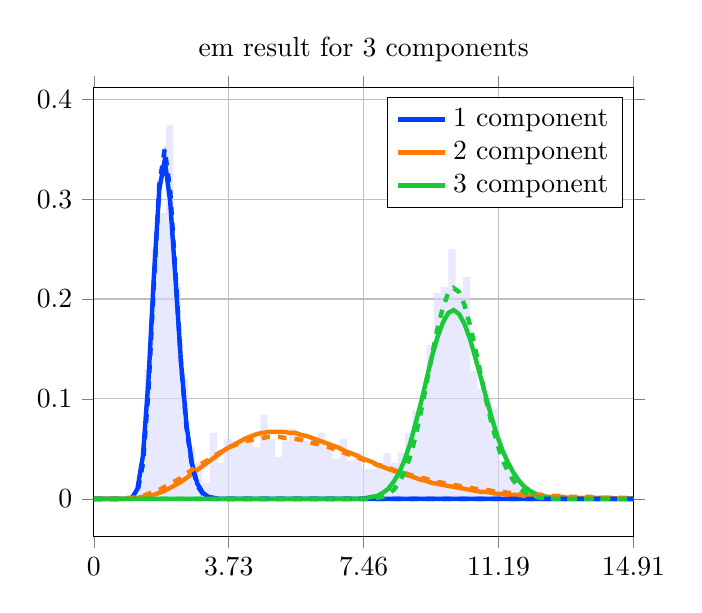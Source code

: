 \begin{tikzpicture}
\begin{axis}[title={em result for 3 components}, yticklabel style={/pgf/number format/fixed,
            /pgf/number format/precision=3}, grid={major}, yminorgrids={true}, tick align={outside}, xtick={0.0,3.728,7.457,11.185,14.914}, xmin={0.0}, xmax={14.914}, scaled y ticks={false}]
    \addplot[ybar interval, fill={blue!15}, forget plot, opacity={0.6}, draw={none}, bar width={5.0e-6}]
        table[row sep={\\}]
        {
            \\
            1.0  0.004  \\
            1.2  0.028  \\
            1.4  0.13  \\
            1.6  0.25  \\
            1.8  0.286  \\
            2.0  0.374  \\
            2.2  0.216  \\
            2.4  0.12  \\
            2.6  0.052  \\
            2.8  0.036  \\
            3.0  0.016  \\
            3.2  0.066  \\
            3.4  0.036  \\
            3.6  0.06  \\
            3.8  0.058  \\
            4.0  0.06  \\
            4.2  0.058  \\
            4.4  0.052  \\
            4.6  0.084  \\
            4.8  0.06  \\
            5.0  0.042  \\
            5.2  0.058  \\
            5.4  0.07  \\
            5.6  0.064  \\
            5.8  0.058  \\
            6.0  0.056  \\
            6.2  0.066  \\
            6.4  0.052  \\
            6.6  0.04  \\
            6.8  0.06  \\
            7.0  0.038  \\
            7.2  0.046  \\
            7.4  0.03  \\
            7.6  0.03  \\
            7.8  0.036  \\
            8.0  0.046  \\
            8.2  0.036  \\
            8.4  0.046  \\
            8.6  0.066  \\
            8.8  0.088  \\
            9.0  0.104  \\
            9.2  0.154  \\
            9.4  0.206  \\
            9.6  0.212  \\
            9.8  0.25  \\
            10.0  0.204  \\
            10.2  0.222  \\
            10.4  0.128  \\
            10.6  0.11  \\
            10.8  0.1  \\
            11.0  0.09  \\
            11.2  0.038  \\
            11.4  0.032  \\
            11.6  0.024  \\
            11.8  0.014  \\
            12.0  0.01  \\
            12.2  0.008  \\
            12.4  0.002  \\
            12.6  0.002  \\
            12.8  0.002  \\
            13.0  0.002  \\
            13.2  0.002  \\
            13.4  0.002  \\
            13.6  0.0  \\
            13.8  0.002  \\
            14.0  0.002  \\
            14.2  0.0  \\
            14.4  0.002  \\
            14.6  0.0  \\
            14.8  0.002  \\
            15.0  0.0  \\
        }
        ;
    \addplot[style={{ultra thick}}, color={rgb,1:red,0.008;green,0.243;blue,1.0}]
        table[row sep={\\}]
        {
            \\
            0.0  0.0  \\
            0.151  7.831e-27  \\
            0.301  3.582e-17  \\
            0.452  5.005e-12  \\
            0.603  9.912e-9  \\
            0.753  1.905e-6  \\
            0.904  8.378e-5  \\
            1.055  0.001  \\
            1.205  0.01  \\
            1.356  0.043  \\
            1.506  0.117  \\
            1.657  0.221  \\
            1.808  0.31  \\
            1.958  0.339  \\
            2.109  0.298  \\
            2.26  0.218  \\
            2.41  0.136  \\
            2.561  0.074  \\
            2.712  0.035  \\
            2.862  0.015  \\
            3.013  0.006  \\
            3.164  0.002  \\
            3.314  0.001  \\
            3.465  0.0  \\
            3.615  5.632e-5  \\
            3.766  1.49e-5  \\
            3.917  3.718e-6  \\
            4.067  8.796e-7  \\
            4.218  1.98e-7  \\
            4.369  4.258e-8  \\
            4.519  8.768e-9  \\
            4.67  1.735e-9  \\
            4.821  3.305e-10  \\
            4.971  6.079e-11  \\
            5.122  1.082e-11  \\
            5.273  1.865e-12  \\
            5.423  3.122e-13  \\
            5.574  5.084e-14  \\
            5.725  8.061e-15  \\
            5.875  1.247e-15  \\
            6.026  1.883e-16  \\
            6.176  2.78e-17  \\
            6.327  4.017e-18  \\
            6.478  5.687e-19  \\
            6.628  7.895e-20  \\
            6.779  1.076e-20  \\
            6.93  1.44e-21  \\
            7.08  1.895e-22  \\
            7.231  2.453e-23  \\
            7.382  3.126e-24  \\
            7.532  3.924e-25  \\
            7.683  4.855e-26  \\
            7.834  5.924e-27  \\
            7.984  7.133e-28  \\
            8.135  8.479e-29  \\
            8.286  9.954e-30  \\
            8.436  1.155e-30  \\
            8.587  1.324e-31  \\
            8.737  1.502e-32  \\
            8.888  1.685e-33  \\
            9.039  1.871e-34  \\
            9.189  2.056e-35  \\
            9.34  2.239e-36  \\
            9.491  2.414e-37  \\
            9.641  2.58e-38  \\
            9.792  2.733e-39  \\
            9.943  2.87e-40  \\
            10.093  2.99e-41  \\
            10.244  3.089e-42  \\
            10.395  3.167e-43  \\
            10.545  3.222e-44  \\
            10.696  3.254e-45  \\
            10.846  3.263e-46  \\
            10.997  3.249e-47  \\
            11.148  3.214e-48  \\
            11.298  3.158e-49  \\
            11.449  3.083e-50  \\
            11.6  2.991e-51  \\
            11.75  2.884e-52  \\
            11.901  2.764e-53  \\
            12.052  2.634e-54  \\
            12.202  2.496e-55  \\
            12.353  2.353e-56  \\
            12.504  2.205e-57  \\
            12.654  2.057e-58  \\
            12.805  1.908e-59  \\
            12.956  1.761e-60  \\
            13.106  1.618e-61  \\
            13.257  1.479e-62  \\
            13.407  1.346e-63  \\
            13.558  1.219e-64  \\
            13.709  1.099e-65  \\
            13.859  9.871e-67  \\
            14.01  8.825e-68  \\
            14.161  7.857e-69  \\
            14.311  6.966e-70  \\
            14.462  6.152e-71  \\
            14.613  5.412e-72  \\
            14.763  4.743e-73  \\
            14.914  4.14e-74  \\
        }
        ;
    \addlegendentry {1 component}
    \addplot[style={{ultra thick}}, color={rgb,1:red,1.0;green,0.486;blue,0.0}]
        table[row sep={\\}]
        {
            \\
            0.0  0.0  \\
            0.151  9.192e-9  \\
            0.301  5.626e-7  \\
            0.452  5.784e-6  \\
            0.603  2.865e-5  \\
            0.753  9.513e-5  \\
            0.904  0.0  \\
            1.055  0.001  \\
            1.205  0.001  \\
            1.356  0.002  \\
            1.506  0.003  \\
            1.657  0.004  \\
            1.808  0.006  \\
            1.958  0.008  \\
            2.109  0.011  \\
            2.26  0.014  \\
            2.41  0.017  \\
            2.561  0.021  \\
            2.712  0.025  \\
            2.862  0.029  \\
            3.013  0.033  \\
            3.164  0.037  \\
            3.314  0.041  \\
            3.465  0.045  \\
            3.615  0.049  \\
            3.766  0.052  \\
            3.917  0.055  \\
            4.067  0.058  \\
            4.218  0.061  \\
            4.369  0.063  \\
            4.519  0.065  \\
            4.67  0.066  \\
            4.821  0.067  \\
            4.971  0.067  \\
            5.122  0.067  \\
            5.273  0.067  \\
            5.423  0.066  \\
            5.574  0.066  \\
            5.725  0.064  \\
            5.875  0.063  \\
            6.026  0.061  \\
            6.176  0.059  \\
            6.327  0.057  \\
            6.478  0.055  \\
            6.628  0.053  \\
            6.779  0.051  \\
            6.93  0.048  \\
            7.08  0.046  \\
            7.231  0.044  \\
            7.382  0.041  \\
            7.532  0.039  \\
            7.683  0.037  \\
            7.834  0.034  \\
            7.984  0.032  \\
            8.135  0.03  \\
            8.286  0.028  \\
            8.436  0.026  \\
            8.587  0.024  \\
            8.737  0.023  \\
            8.888  0.021  \\
            9.039  0.019  \\
            9.189  0.018  \\
            9.34  0.016  \\
            9.491  0.015  \\
            9.641  0.014  \\
            9.792  0.013  \\
            9.943  0.012  \\
            10.093  0.011  \\
            10.244  0.01  \\
            10.395  0.009  \\
            10.545  0.008  \\
            10.696  0.007  \\
            10.846  0.007  \\
            10.997  0.006  \\
            11.148  0.005  \\
            11.298  0.005  \\
            11.449  0.004  \\
            11.6  0.004  \\
            11.75  0.004  \\
            11.901  0.003  \\
            12.052  0.003  \\
            12.202  0.003  \\
            12.353  0.002  \\
            12.504  0.002  \\
            12.654  0.002  \\
            12.805  0.002  \\
            12.956  0.002  \\
            13.106  0.001  \\
            13.257  0.001  \\
            13.407  0.001  \\
            13.558  0.001  \\
            13.709  0.001  \\
            13.859  0.001  \\
            14.01  0.001  \\
            14.161  0.001  \\
            14.311  0.001  \\
            14.462  0.0  \\
            14.613  0.0  \\
            14.763  0.0  \\
            14.914  0.0  \\
        }
        ;
    \addlegendentry {2 component}
    \addplot[style={{ultra thick}}, color={rgb,1:red,0.102;green,0.788;blue,0.22}]
        table[row sep={\\}]
        {
            \\
            0.0  0.0  \\
            0.151  1.651e-219  \\
            0.301  2.321e-173  \\
            0.452  8.552e-147  \\
            0.603  3.028e-128  \\
            0.753  4.339e-114  \\
            0.904  1.035e-102  \\
            1.055  2.985e-93  \\
            1.205  3.4e-85  \\
            1.356  3.281e-78  \\
            1.506  4.518e-72  \\
            1.657  1.288e-66  \\
            1.808  9.997e-62  \\
            1.958  2.603e-57  \\
            2.109  2.675e-53  \\
            2.26  1.233e-49  \\
            2.41  2.826e-46  \\
            2.561  3.508e-43  \\
            2.712  2.53e-40  \\
            2.862  1.124e-37  \\
            3.013  3.232e-35  \\
            3.164  6.278e-33  \\
            3.314  8.545e-31  \\
            3.465  8.41e-29  \\
            3.615  6.153e-27  \\
            3.766  3.429e-25  \\
            3.917  1.487e-23  \\
            4.067  5.11e-22  \\
            4.218  1.417e-20  \\
            4.369  3.215e-19  \\
            4.519  6.056e-18  \\
            4.67  9.582e-17  \\
            4.821  1.288e-15  \\
            4.971  1.485e-14  \\
            5.122  1.483e-13  \\
            5.273  1.293e-12  \\
            5.423  9.922e-12  \\
            5.574  6.744e-11  \\
            5.725  4.088e-10  \\
            5.875  2.223e-9  \\
            6.026  1.091e-8  \\
            6.176  4.851e-8  \\
            6.327  1.966e-7  \\
            6.478  7.287e-7  \\
            6.628  2.482e-6  \\
            6.779  7.794e-6  \\
            6.93  2.266e-5  \\
            7.08  6.116e-5  \\
            7.231  0.0  \\
            7.382  0.0  \\
            7.532  0.001  \\
            7.683  0.002  \\
            7.834  0.003  \\
            7.984  0.006  \\
            8.135  0.01  \\
            8.286  0.017  \\
            8.436  0.026  \\
            8.587  0.039  \\
            8.737  0.055  \\
            8.888  0.075  \\
            9.039  0.096  \\
            9.189  0.119  \\
            9.34  0.142  \\
            9.491  0.161  \\
            9.641  0.176  \\
            9.792  0.186  \\
            9.943  0.189  \\
            10.093  0.185  \\
            10.244  0.175  \\
            10.395  0.16  \\
            10.545  0.141  \\
            10.696  0.121  \\
            10.846  0.101  \\
            10.997  0.081  \\
            11.148  0.063  \\
            11.298  0.048  \\
            11.449  0.036  \\
            11.6  0.026  \\
            11.75  0.018  \\
            11.901  0.012  \\
            12.052  0.008  \\
            12.202  0.005  \\
            12.353  0.003  \\
            12.504  0.002  \\
            12.654  0.001  \\
            12.805  0.001  \\
            12.956  0.0  \\
            13.106  0.0  \\
            13.257  0.0  \\
            13.407  7.526e-5  \\
            13.558  4.022e-5  \\
            13.709  2.108e-5  \\
            13.859  1.085e-5  \\
            14.01  5.477e-6  \\
            14.161  2.716e-6  \\
            14.311  1.323e-6  \\
            14.462  6.334e-7  \\
            14.613  2.982e-7  \\
            14.763  1.38e-7  \\
            14.914  6.286e-8  \\
        }
        ;
    \addlegendentry {3 component}
    \addplot[style={{ultra thick, dashed}}, color={rgb,1:red,0.008;green,0.243;blue,1.0}]
        table[row sep={\\}]
        {
            \\
            0.0  0.0  \\
            0.151  6.336e-29  \\
            0.301  1.712e-18  \\
            0.452  6.202e-13  \\
            0.603  2.273e-9  \\
            0.753  6.725e-7  \\
            0.904  4.048e-5  \\
            1.055  0.001  \\
            1.205  0.007  \\
            1.356  0.035  \\
            1.506  0.106  \\
            1.657  0.214  \\
            1.808  0.314  \\
            1.958  0.35  \\
            2.109  0.309  \\
            2.26  0.224  \\
            2.41  0.136  \\
            2.561  0.071  \\
            2.712  0.033  \\
            2.862  0.013  \\
            3.013  0.005  \\
            3.164  0.002  \\
            3.314  0.0  \\
            3.465  0.0  \\
            3.615  3.425e-5  \\
            3.766  8.272e-6  \\
            3.917  1.877e-6  \\
            4.067  4.02e-7  \\
            4.218  8.159e-8  \\
            4.369  1.576e-8  \\
            4.519  2.906e-9  \\
            4.67  5.13e-10  \\
            4.821  8.697e-11  \\
            4.971  1.419e-11  \\
            5.122  2.235e-12  \\
            5.273  3.402e-13  \\
            5.423  5.016e-14  \\
            5.574  7.177e-15  \\
            5.725  9.98e-16  \\
            5.875  1.351e-16  \\
            6.026  1.782e-17  \\
            6.176  2.294e-18  \\
            6.327  2.886e-19  \\
            6.478  3.551e-20  \\
            6.628  4.278e-21  \\
            6.779  5.051e-22  \\
            6.93  5.85e-23  \\
            7.08  6.652e-24  \\
            7.231  7.431e-25  \\
            7.382  8.162e-26  \\
            7.532  8.82e-27  \\
            7.683  9.384e-28  \\
            7.834  9.836e-29  \\
            7.984  1.016e-29  \\
            8.135  1.035e-30  \\
            8.286  1.041e-31  \\
            8.436  1.033e-32  \\
            8.587  1.012e-33  \\
            8.737  9.804e-35  \\
            8.888  9.385e-36  \\
            9.039  8.884e-37  \\
            9.189  8.32e-38  \\
            9.34  7.709e-39  \\
            9.491  7.072e-40  \\
            9.641  6.424e-41  \\
            9.792  5.779e-42  \\
            9.943  5.152e-43  \\
            10.093  4.552e-44  \\
            10.244  3.987e-45  \\
            10.395  3.463e-46  \\
            10.545  2.983e-47  \\
            10.696  2.549e-48  \\
            10.846  2.162e-49  \\
            10.997  1.819e-50  \\
            11.148  1.52e-51  \\
            11.298  1.261e-52  \\
            11.449  1.039e-53  \\
            11.6  8.501e-55  \\
            11.75  6.911e-56  \\
            11.901  5.582e-57  \\
            12.052  4.481e-58  \\
            12.202  3.575e-59  \\
            12.353  2.835e-60  \\
            12.504  2.236e-61  \\
            12.654  1.753e-62  \\
            12.805  1.367e-63  \\
            12.956  1.06e-64  \\
            13.106  8.179e-66  \\
            13.257  6.277e-67  \\
            13.407  4.793e-68  \\
            13.558  3.643e-69  \\
            13.709  2.755e-70  \\
            13.859  2.073e-71  \\
            14.01  1.553e-72  \\
            14.161  1.159e-73  \\
            14.311  8.604e-75  \\
            14.462  6.362e-76  \\
            14.613  4.684e-77  \\
            14.763  3.434e-78  \\
            14.914  2.508e-79  \\
        }
        ;
    \addplot[style={{ultra thick, dashed}}, color={rgb,1:red,1.0;green,0.486;blue,0.0}]
        table[row sep={\\}]
        {
            \\
            0.0  0.0  \\
            0.151  1.962e-7  \\
            0.301  5.4e-6  \\
            0.452  3.527e-5  \\
            0.603  0.0  \\
            0.753  0.0  \\
            0.904  0.001  \\
            1.055  0.001  \\
            1.205  0.002  \\
            1.356  0.003  \\
            1.506  0.005  \\
            1.657  0.007  \\
            1.808  0.009  \\
            1.958  0.012  \\
            2.109  0.015  \\
            2.26  0.018  \\
            2.41  0.021  \\
            2.561  0.025  \\
            2.712  0.029  \\
            2.862  0.032  \\
            3.013  0.036  \\
            3.164  0.039  \\
            3.314  0.043  \\
            3.465  0.046  \\
            3.615  0.049  \\
            3.766  0.052  \\
            3.917  0.054  \\
            4.067  0.056  \\
            4.218  0.058  \\
            4.369  0.059  \\
            4.519  0.06  \\
            4.67  0.061  \\
            4.821  0.062  \\
            4.971  0.062  \\
            5.122  0.062  \\
            5.273  0.061  \\
            5.423  0.061  \\
            5.574  0.06  \\
            5.725  0.059  \\
            5.875  0.058  \\
            6.026  0.056  \\
            6.176  0.055  \\
            6.327  0.053  \\
            6.478  0.052  \\
            6.628  0.05  \\
            6.779  0.048  \\
            6.93  0.046  \\
            7.08  0.044  \\
            7.231  0.042  \\
            7.382  0.04  \\
            7.532  0.038  \\
            7.683  0.036  \\
            7.834  0.034  \\
            7.984  0.033  \\
            8.135  0.031  \\
            8.286  0.029  \\
            8.436  0.027  \\
            8.587  0.026  \\
            8.737  0.024  \\
            8.888  0.023  \\
            9.039  0.021  \\
            9.189  0.02  \\
            9.34  0.018  \\
            9.491  0.017  \\
            9.641  0.016  \\
            9.792  0.015  \\
            9.943  0.014  \\
            10.093  0.013  \\
            10.244  0.012  \\
            10.395  0.011  \\
            10.545  0.01  \\
            10.696  0.009  \\
            10.846  0.009  \\
            10.997  0.008  \\
            11.148  0.007  \\
            11.298  0.007  \\
            11.449  0.006  \\
            11.6  0.006  \\
            11.75  0.005  \\
            11.901  0.005  \\
            12.052  0.004  \\
            12.202  0.004  \\
            12.353  0.004  \\
            12.504  0.003  \\
            12.654  0.003  \\
            12.805  0.003  \\
            12.956  0.003  \\
            13.106  0.002  \\
            13.257  0.002  \\
            13.407  0.002  \\
            13.558  0.002  \\
            13.709  0.002  \\
            13.859  0.001  \\
            14.01  0.001  \\
            14.161  0.001  \\
            14.311  0.001  \\
            14.462  0.001  \\
            14.613  0.001  \\
            14.763  0.001  \\
            14.914  0.001  \\
        }
        ;
    \addplot[style={{ultra thick, dashed}}, color={rgb,1:red,0.102;green,0.788;blue,0.22}]
        table[row sep={\\}]
        {
            \\
            0.0  0.0  \\
            0.151  1.935e-278  \\
            0.301  7.64e-220  \\
            0.452  4.138e-186  \\
            0.603  1.483e-162  \\
            0.753  1.405e-144  \\
            0.904  3.947e-130  \\
            1.055  4.075e-118  \\
            1.205  6.951e-108  \\
            1.356  5.163e-99  \\
            1.506  3.237e-91  \\
            1.657  2.747e-84  \\
            1.808  4.469e-78  \\
            1.958  1.817e-72  \\
            2.109  2.268e-67  \\
            2.26  1.023e-62  \\
            2.41  1.901e-58  \\
            2.561  1.622e-54  \\
            2.712  6.941e-51  \\
            2.862  1.606e-47  \\
            3.013  2.139e-44  \\
            3.164  1.731e-41  \\
            3.314  8.92e-39  \\
            3.465  3.045e-36  \\
            3.615  7.133e-34  \\
            3.766  1.183e-31  \\
            3.917  1.426e-29  \\
            4.067  1.28e-27  \\
            4.218  8.745e-26  \\
            4.369  4.634e-24  \\
            4.519  1.938e-22  \\
            4.67  6.498e-21  \\
            4.821  1.771e-19  \\
            4.971  3.973e-18  \\
            5.122  7.424e-17  \\
            5.273  1.168e-15  \\
            5.423  1.562e-14  \\
            5.574  1.791e-13  \\
            5.725  1.775e-12  \\
            5.875  1.534e-11  \\
            6.026  1.162e-10  \\
            6.176  7.778e-10  \\
            6.327  4.624e-9  \\
            6.478  2.455e-8  \\
            6.628  1.171e-7  \\
            6.779  5.037e-7  \\
            6.93  1.964e-6  \\
            7.08  6.973e-6  \\
            7.231  2.262e-5  \\
            7.382  6.729e-5  \\
            7.532  0.0  \\
            7.683  0.0  \\
            7.834  0.001  \\
            7.984  0.002  \\
            8.135  0.005  \\
            8.286  0.009  \\
            8.436  0.016  \\
            8.587  0.027  \\
            8.737  0.042  \\
            8.888  0.062  \\
            9.039  0.087  \\
            9.189  0.114  \\
            9.34  0.143  \\
            9.491  0.169  \\
            9.641  0.191  \\
            9.792  0.206  \\
            9.943  0.211  \\
            10.093  0.207  \\
            10.244  0.194  \\
            10.395  0.174  \\
            10.545  0.15  \\
            10.696  0.124  \\
            10.846  0.098  \\
            10.997  0.075  \\
            11.148  0.055  \\
            11.298  0.039  \\
            11.449  0.027  \\
            11.6  0.018  \\
            11.75  0.011  \\
            11.901  0.007  \\
            12.052  0.004  \\
            12.202  0.002  \\
            12.353  0.001  \\
            12.504  0.001  \\
            12.654  0.0  \\
            12.805  0.0  \\
            12.956  0.0  \\
            13.106  5.255e-5  \\
            13.257  2.511e-5  \\
            13.407  1.169e-5  \\
            13.558  5.309e-6  \\
            13.709  2.352e-6  \\
            13.859  1.017e-6  \\
            14.01  4.299e-7  \\
            14.161  1.775e-7  \\
            14.311  7.166e-8  \\
            14.462  2.83e-8  \\
            14.613  1.094e-8  \\
            14.763  4.138e-9  \\
            14.914  1.534e-9  \\
        }
        ;
\end{axis}
\end{tikzpicture}
